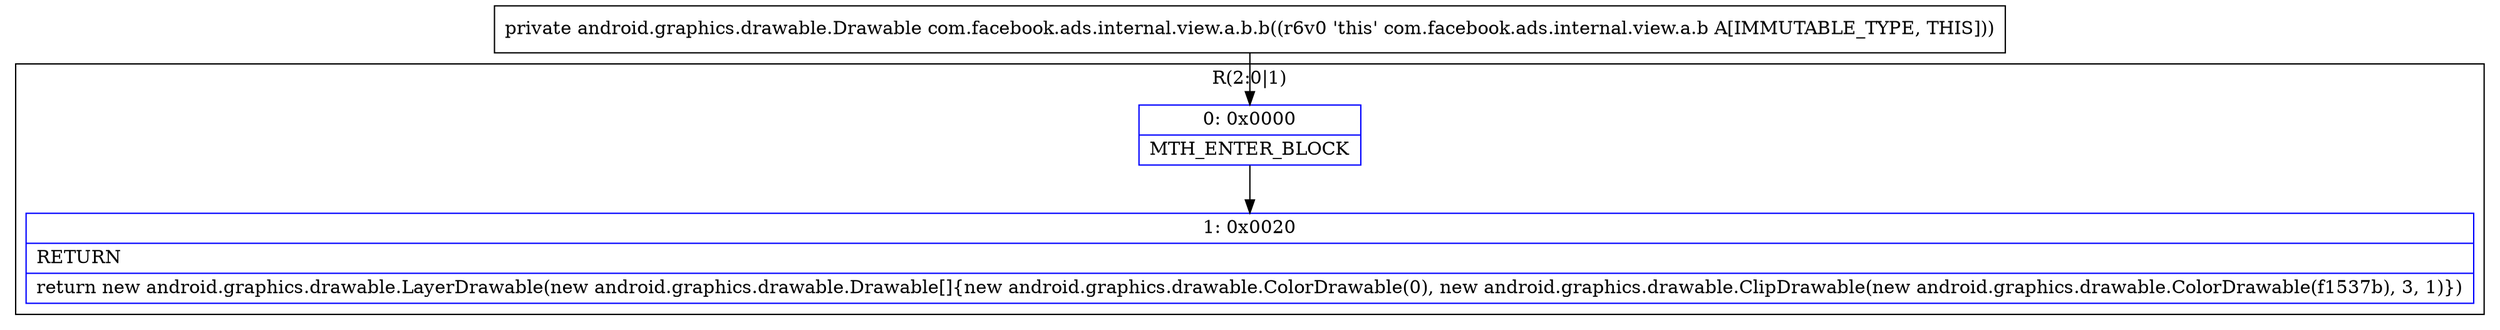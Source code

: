digraph "CFG forcom.facebook.ads.internal.view.a.b.b()Landroid\/graphics\/drawable\/Drawable;" {
subgraph cluster_Region_533619977 {
label = "R(2:0|1)";
node [shape=record,color=blue];
Node_0 [shape=record,label="{0\:\ 0x0000|MTH_ENTER_BLOCK\l}"];
Node_1 [shape=record,label="{1\:\ 0x0020|RETURN\l|return new android.graphics.drawable.LayerDrawable(new android.graphics.drawable.Drawable[]\{new android.graphics.drawable.ColorDrawable(0), new android.graphics.drawable.ClipDrawable(new android.graphics.drawable.ColorDrawable(f1537b), 3, 1)\})\l}"];
}
MethodNode[shape=record,label="{private android.graphics.drawable.Drawable com.facebook.ads.internal.view.a.b.b((r6v0 'this' com.facebook.ads.internal.view.a.b A[IMMUTABLE_TYPE, THIS])) }"];
MethodNode -> Node_0;
Node_0 -> Node_1;
}

